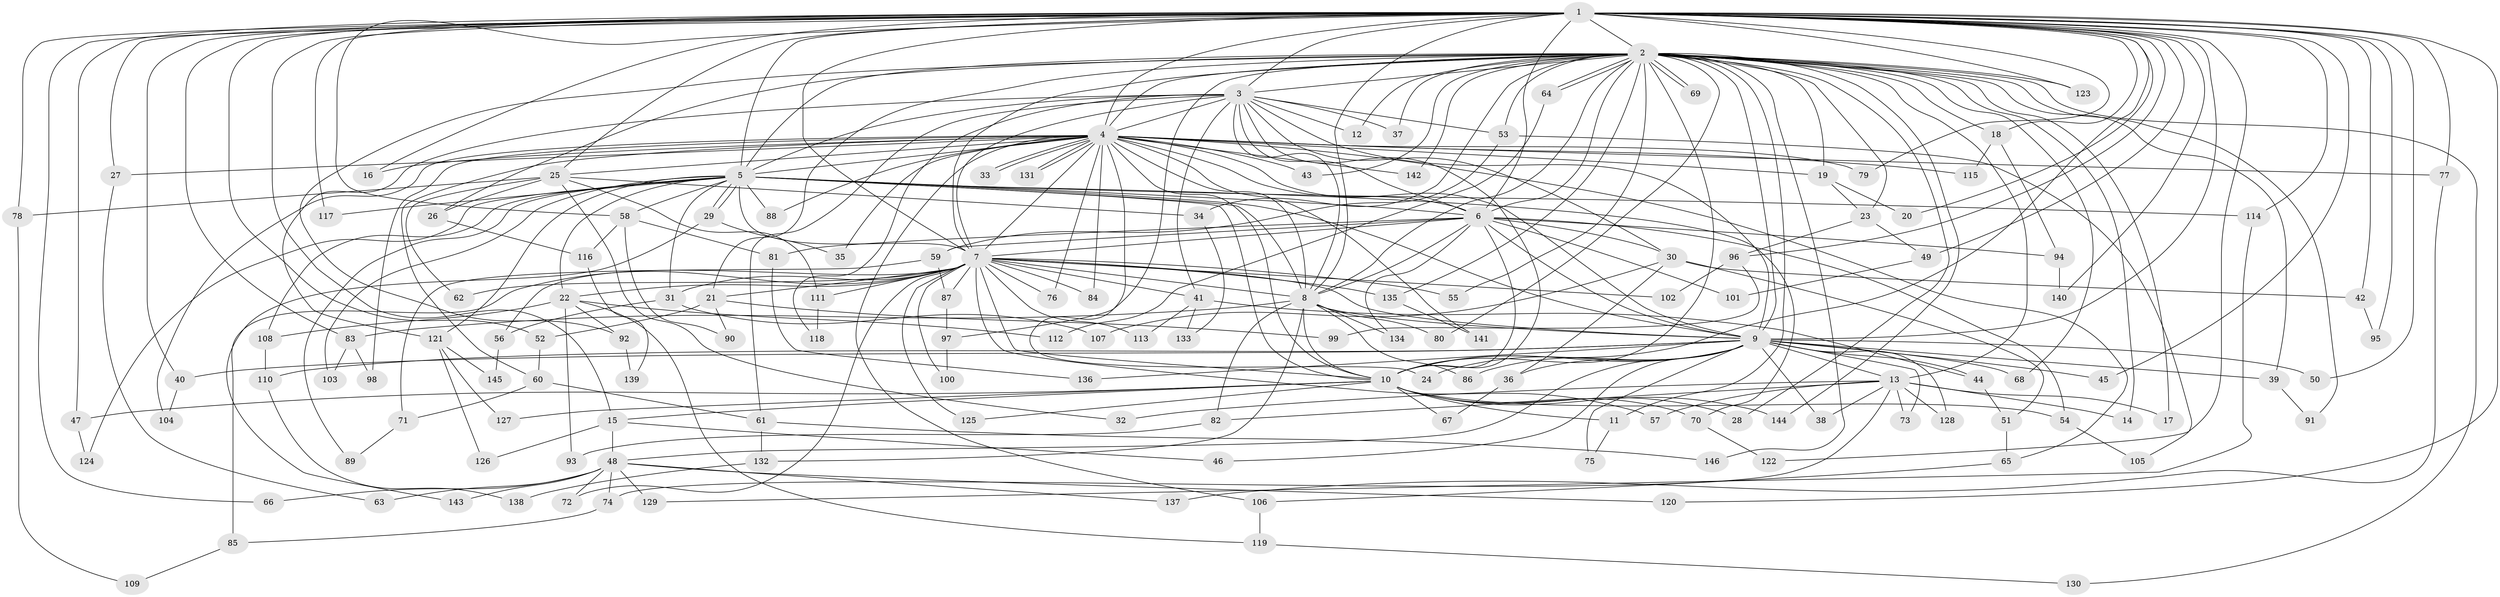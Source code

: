 // coarse degree distribution, {34: 0.019417475728155338, 15: 0.019417475728155338, 2: 0.36893203883495146, 4: 0.10679611650485436, 3: 0.30097087378640774, 6: 0.019417475728155338, 5: 0.038834951456310676, 25: 0.009708737864077669, 7: 0.009708737864077669, 11: 0.009708737864077669, 8: 0.009708737864077669, 10: 0.009708737864077669, 1: 0.02912621359223301, 12: 0.009708737864077669, 26: 0.009708737864077669, 29: 0.009708737864077669, 20: 0.009708737864077669, 18: 0.009708737864077669}
// Generated by graph-tools (version 1.1) at 2025/36/03/04/25 23:36:37]
// undirected, 146 vertices, 317 edges
graph export_dot {
  node [color=gray90,style=filled];
  1;
  2;
  3;
  4;
  5;
  6;
  7;
  8;
  9;
  10;
  11;
  12;
  13;
  14;
  15;
  16;
  17;
  18;
  19;
  20;
  21;
  22;
  23;
  24;
  25;
  26;
  27;
  28;
  29;
  30;
  31;
  32;
  33;
  34;
  35;
  36;
  37;
  38;
  39;
  40;
  41;
  42;
  43;
  44;
  45;
  46;
  47;
  48;
  49;
  50;
  51;
  52;
  53;
  54;
  55;
  56;
  57;
  58;
  59;
  60;
  61;
  62;
  63;
  64;
  65;
  66;
  67;
  68;
  69;
  70;
  71;
  72;
  73;
  74;
  75;
  76;
  77;
  78;
  79;
  80;
  81;
  82;
  83;
  84;
  85;
  86;
  87;
  88;
  89;
  90;
  91;
  92;
  93;
  94;
  95;
  96;
  97;
  98;
  99;
  100;
  101;
  102;
  103;
  104;
  105;
  106;
  107;
  108;
  109;
  110;
  111;
  112;
  113;
  114;
  115;
  116;
  117;
  118;
  119;
  120;
  121;
  122;
  123;
  124;
  125;
  126;
  127;
  128;
  129;
  130;
  131;
  132;
  133;
  134;
  135;
  136;
  137;
  138;
  139;
  140;
  141;
  142;
  143;
  144;
  145;
  146;
  1 -- 2;
  1 -- 3;
  1 -- 4;
  1 -- 5;
  1 -- 6;
  1 -- 7;
  1 -- 8;
  1 -- 9;
  1 -- 10;
  1 -- 15;
  1 -- 16;
  1 -- 18;
  1 -- 20;
  1 -- 25;
  1 -- 27;
  1 -- 40;
  1 -- 42;
  1 -- 45;
  1 -- 47;
  1 -- 49;
  1 -- 50;
  1 -- 52;
  1 -- 58;
  1 -- 66;
  1 -- 77;
  1 -- 78;
  1 -- 79;
  1 -- 83;
  1 -- 95;
  1 -- 96;
  1 -- 114;
  1 -- 117;
  1 -- 120;
  1 -- 122;
  1 -- 123;
  1 -- 140;
  2 -- 3;
  2 -- 4;
  2 -- 5;
  2 -- 6;
  2 -- 7;
  2 -- 8;
  2 -- 9;
  2 -- 10;
  2 -- 11;
  2 -- 12;
  2 -- 13;
  2 -- 14;
  2 -- 17;
  2 -- 18;
  2 -- 19;
  2 -- 21;
  2 -- 23;
  2 -- 26;
  2 -- 28;
  2 -- 34;
  2 -- 37;
  2 -- 39;
  2 -- 43;
  2 -- 53;
  2 -- 55;
  2 -- 64;
  2 -- 64;
  2 -- 68;
  2 -- 69;
  2 -- 69;
  2 -- 80;
  2 -- 91;
  2 -- 92;
  2 -- 97;
  2 -- 123;
  2 -- 130;
  2 -- 135;
  2 -- 142;
  2 -- 144;
  2 -- 146;
  3 -- 4;
  3 -- 5;
  3 -- 6;
  3 -- 7;
  3 -- 8;
  3 -- 9;
  3 -- 10;
  3 -- 12;
  3 -- 30;
  3 -- 37;
  3 -- 41;
  3 -- 53;
  3 -- 61;
  3 -- 118;
  3 -- 121;
  4 -- 5;
  4 -- 6;
  4 -- 7;
  4 -- 8;
  4 -- 9;
  4 -- 10;
  4 -- 16;
  4 -- 19;
  4 -- 24;
  4 -- 25;
  4 -- 27;
  4 -- 33;
  4 -- 33;
  4 -- 35;
  4 -- 43;
  4 -- 60;
  4 -- 65;
  4 -- 76;
  4 -- 77;
  4 -- 79;
  4 -- 84;
  4 -- 88;
  4 -- 98;
  4 -- 104;
  4 -- 106;
  4 -- 115;
  4 -- 131;
  4 -- 131;
  4 -- 141;
  4 -- 142;
  5 -- 6;
  5 -- 7;
  5 -- 8;
  5 -- 9;
  5 -- 10;
  5 -- 22;
  5 -- 29;
  5 -- 29;
  5 -- 31;
  5 -- 58;
  5 -- 70;
  5 -- 88;
  5 -- 89;
  5 -- 103;
  5 -- 108;
  5 -- 114;
  5 -- 117;
  5 -- 121;
  5 -- 124;
  6 -- 7;
  6 -- 8;
  6 -- 9;
  6 -- 10;
  6 -- 30;
  6 -- 54;
  6 -- 59;
  6 -- 81;
  6 -- 94;
  6 -- 101;
  6 -- 134;
  7 -- 8;
  7 -- 9;
  7 -- 10;
  7 -- 21;
  7 -- 22;
  7 -- 31;
  7 -- 41;
  7 -- 55;
  7 -- 56;
  7 -- 57;
  7 -- 62;
  7 -- 72;
  7 -- 76;
  7 -- 84;
  7 -- 85;
  7 -- 87;
  7 -- 100;
  7 -- 102;
  7 -- 111;
  7 -- 113;
  7 -- 125;
  7 -- 135;
  8 -- 9;
  8 -- 10;
  8 -- 80;
  8 -- 82;
  8 -- 83;
  8 -- 86;
  8 -- 132;
  8 -- 134;
  9 -- 10;
  9 -- 13;
  9 -- 24;
  9 -- 36;
  9 -- 38;
  9 -- 39;
  9 -- 40;
  9 -- 44;
  9 -- 45;
  9 -- 46;
  9 -- 48;
  9 -- 50;
  9 -- 68;
  9 -- 73;
  9 -- 75;
  9 -- 86;
  9 -- 110;
  9 -- 128;
  9 -- 136;
  10 -- 11;
  10 -- 15;
  10 -- 28;
  10 -- 47;
  10 -- 54;
  10 -- 67;
  10 -- 70;
  10 -- 125;
  10 -- 127;
  10 -- 144;
  11 -- 75;
  13 -- 14;
  13 -- 17;
  13 -- 32;
  13 -- 38;
  13 -- 57;
  13 -- 73;
  13 -- 74;
  13 -- 82;
  13 -- 128;
  15 -- 46;
  15 -- 48;
  15 -- 126;
  18 -- 94;
  18 -- 115;
  19 -- 20;
  19 -- 23;
  21 -- 52;
  21 -- 90;
  21 -- 99;
  22 -- 92;
  22 -- 93;
  22 -- 108;
  22 -- 112;
  22 -- 119;
  23 -- 49;
  23 -- 96;
  25 -- 26;
  25 -- 32;
  25 -- 34;
  25 -- 62;
  25 -- 78;
  25 -- 111;
  26 -- 116;
  27 -- 63;
  29 -- 35;
  29 -- 143;
  30 -- 36;
  30 -- 42;
  30 -- 51;
  30 -- 107;
  31 -- 56;
  31 -- 107;
  34 -- 133;
  36 -- 67;
  39 -- 91;
  40 -- 104;
  41 -- 44;
  41 -- 113;
  41 -- 133;
  42 -- 95;
  44 -- 51;
  47 -- 124;
  48 -- 63;
  48 -- 66;
  48 -- 72;
  48 -- 74;
  48 -- 120;
  48 -- 129;
  48 -- 137;
  48 -- 143;
  49 -- 101;
  51 -- 65;
  52 -- 60;
  53 -- 59;
  53 -- 105;
  54 -- 105;
  56 -- 145;
  58 -- 81;
  58 -- 90;
  58 -- 116;
  59 -- 71;
  59 -- 87;
  60 -- 61;
  60 -- 71;
  61 -- 132;
  61 -- 146;
  64 -- 112;
  65 -- 106;
  70 -- 122;
  71 -- 89;
  74 -- 85;
  77 -- 137;
  78 -- 109;
  81 -- 136;
  82 -- 93;
  83 -- 98;
  83 -- 103;
  85 -- 109;
  87 -- 97;
  92 -- 139;
  94 -- 140;
  96 -- 99;
  96 -- 102;
  97 -- 100;
  106 -- 119;
  108 -- 110;
  110 -- 138;
  111 -- 118;
  114 -- 129;
  116 -- 139;
  119 -- 130;
  121 -- 126;
  121 -- 127;
  121 -- 145;
  132 -- 138;
  135 -- 141;
}
